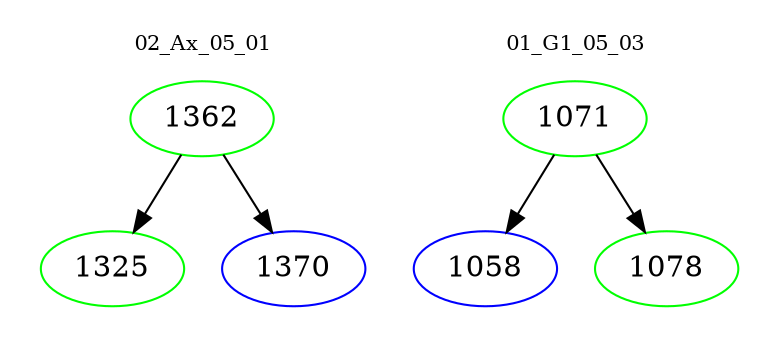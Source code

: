 digraph{
subgraph cluster_0 {
color = white
label = "02_Ax_05_01";
fontsize=10;
T0_1362 [label="1362", color="green"]
T0_1362 -> T0_1325 [color="black"]
T0_1325 [label="1325", color="green"]
T0_1362 -> T0_1370 [color="black"]
T0_1370 [label="1370", color="blue"]
}
subgraph cluster_1 {
color = white
label = "01_G1_05_03";
fontsize=10;
T1_1071 [label="1071", color="green"]
T1_1071 -> T1_1058 [color="black"]
T1_1058 [label="1058", color="blue"]
T1_1071 -> T1_1078 [color="black"]
T1_1078 [label="1078", color="green"]
}
}
